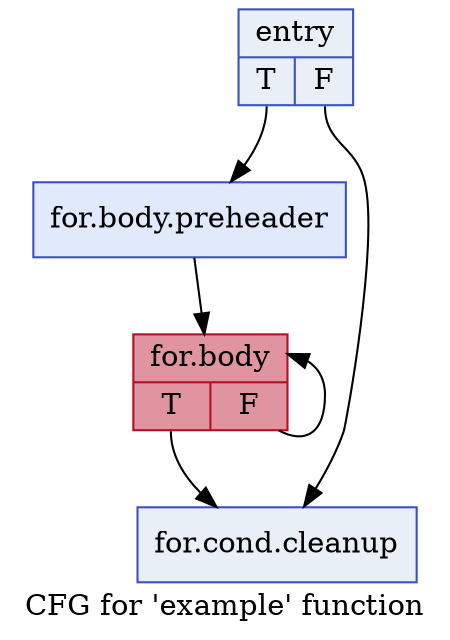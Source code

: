 digraph "CFG for 'example' function" {
	label="CFG for 'example' function";

	Node0 [shape=record,color="#3d50c3ff", style=filled, fillcolor="#cedaeb70",label="{entry|{<s0>T|<s1>F}}"];
	Node0:s0 -> Node1;
	Node0:s1 -> Node2;
	Node1 [shape=record,color="#3d50c3ff", style=filled, fillcolor="#b9d0f970",label="{for.body.preheader}"];
	Node1 -> Node3;
	Node2 [shape=record,color="#3d50c3ff", style=filled, fillcolor="#cedaeb70",label="{for.cond.cleanup}"];
	Node3 [shape=record,color="#b70d28ff", style=filled, fillcolor="#b70d2870",label="{for.body|{<s0>T|<s1>F}}"];
	Node3:s0 -> Node2;
	Node3:s1 -> Node3;
}
